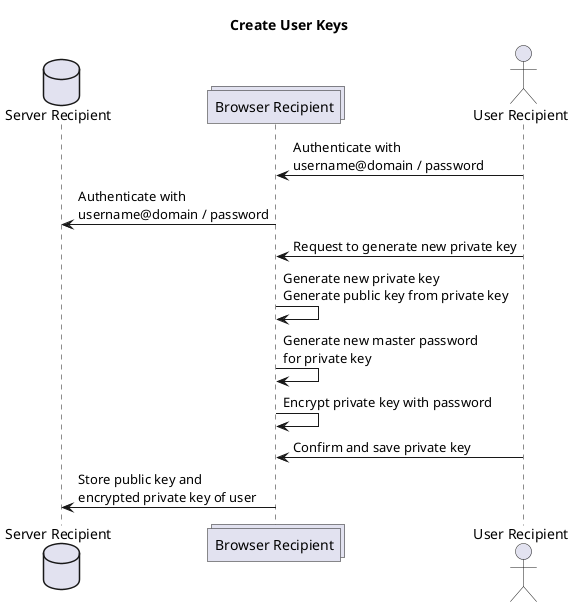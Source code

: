 @startuml
title Create User Keys

database "Server Recipient" as srvr
collections "Browser Recipient" as brwr
actor "User Recipient" as usrr

usrr -> brwr: Authenticate with \nusername@domain / password
brwr -> srvr: Authenticate with \nusername@domain / password
usrr -> brwr: Request to generate new private key
brwr -> brwr: Generate new private key \nGenerate public key from private key
brwr -> brwr: Generate new master password \nfor private key
brwr -> brwr: Encrypt private key with password
usrr -> brwr: Confirm and save private key
brwr -> srvr: Store public key and \nencrypted private key of user

@enduml
